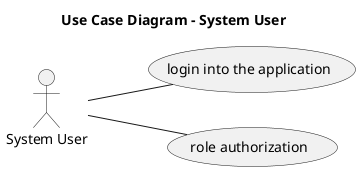 @startuml

left to right direction

title Use Case Diagram - System User

actor "System User" as su

usecase "login into the application" as uc080
usecase "role authorization" as uc

su -- uc080
su -- uc

@enduml

@startuml

left to right direction

title Front End Use Case Diagram - System User

actor "System User" as su

usecase "login into the application" as uc080
usecase "role authorization" as uc

su -- uc080
su -- uc

@enduml